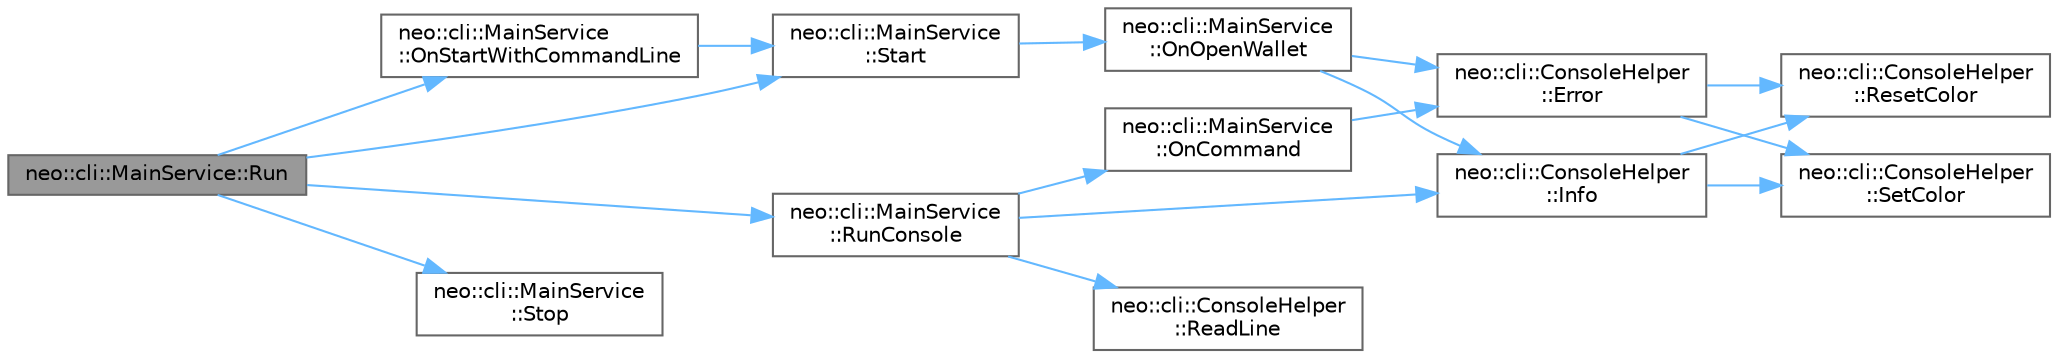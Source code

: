 digraph "neo::cli::MainService::Run"
{
 // LATEX_PDF_SIZE
  bgcolor="transparent";
  edge [fontname=Helvetica,fontsize=10,labelfontname=Helvetica,labelfontsize=10];
  node [fontname=Helvetica,fontsize=10,shape=box,height=0.2,width=0.4];
  rankdir="LR";
  Node1 [id="Node000001",label="neo::cli::MainService::Run",height=0.2,width=0.4,color="gray40", fillcolor="grey60", style="filled", fontcolor="black",tooltip="Runs the service with the specified arguments."];
  Node1 -> Node2 [id="edge17_Node000001_Node000002",color="steelblue1",style="solid",tooltip=" "];
  Node2 [id="Node000002",label="neo::cli::MainService\l::OnStartWithCommandLine",height=0.2,width=0.4,color="grey40", fillcolor="white", style="filled",URL="$classneo_1_1cli_1_1_main_service.html#a19572dd54891614436ed6619e22a4ac2",tooltip=" "];
  Node2 -> Node3 [id="edge18_Node000002_Node000003",color="steelblue1",style="solid",tooltip=" "];
  Node3 [id="Node000003",label="neo::cli::MainService\l::Start",height=0.2,width=0.4,color="grey40", fillcolor="white", style="filled",URL="$classneo_1_1cli_1_1_main_service.html#ab9b67a29c985eaaa1cf880ed6612b0a2",tooltip="Starts the service with the specified options."];
  Node3 -> Node4 [id="edge19_Node000003_Node000004",color="steelblue1",style="solid",tooltip=" "];
  Node4 [id="Node000004",label="neo::cli::MainService\l::OnOpenWallet",height=0.2,width=0.4,color="grey40", fillcolor="white", style="filled",URL="$classneo_1_1cli_1_1_main_service.html#aab25aa43c59976bb4227ab9e9a29450c",tooltip=" "];
  Node4 -> Node5 [id="edge20_Node000004_Node000005",color="steelblue1",style="solid",tooltip=" "];
  Node5 [id="Node000005",label="neo::cli::ConsoleHelper\l::Error",height=0.2,width=0.4,color="grey40", fillcolor="white", style="filled",URL="$classneo_1_1cli_1_1_console_helper.html#ac3ec7b1362555499592739354105f6f1",tooltip="Print an error message."];
  Node5 -> Node6 [id="edge21_Node000005_Node000006",color="steelblue1",style="solid",tooltip=" "];
  Node6 [id="Node000006",label="neo::cli::ConsoleHelper\l::ResetColor",height=0.2,width=0.4,color="grey40", fillcolor="white", style="filled",URL="$classneo_1_1cli_1_1_console_helper.html#aa19a32aa086b8165b918589106658595",tooltip="Reset console text color to default."];
  Node5 -> Node7 [id="edge22_Node000005_Node000007",color="steelblue1",style="solid",tooltip=" "];
  Node7 [id="Node000007",label="neo::cli::ConsoleHelper\l::SetColor",height=0.2,width=0.4,color="grey40", fillcolor="white", style="filled",URL="$classneo_1_1cli_1_1_console_helper.html#ad263bec77ecce8013dddb817efef151f",tooltip="Set console text color."];
  Node4 -> Node8 [id="edge23_Node000004_Node000008",color="steelblue1",style="solid",tooltip=" "];
  Node8 [id="Node000008",label="neo::cli::ConsoleHelper\l::Info",height=0.2,width=0.4,color="grey40", fillcolor="white", style="filled",URL="$classneo_1_1cli_1_1_console_helper.html#a6d48e1c45f338bd842bf7fa6bf00b0d9",tooltip="Print an informational message."];
  Node8 -> Node6 [id="edge24_Node000008_Node000006",color="steelblue1",style="solid",tooltip=" "];
  Node8 -> Node7 [id="edge25_Node000008_Node000007",color="steelblue1",style="solid",tooltip=" "];
  Node1 -> Node9 [id="edge26_Node000001_Node000009",color="steelblue1",style="solid",tooltip=" "];
  Node9 [id="Node000009",label="neo::cli::MainService\l::RunConsole",height=0.2,width=0.4,color="grey40", fillcolor="white", style="filled",URL="$classneo_1_1cli_1_1_main_service.html#a8b2045bb62078924afeb6b6c35f8dae5",tooltip=" "];
  Node9 -> Node8 [id="edge27_Node000009_Node000008",color="steelblue1",style="solid",tooltip=" "];
  Node9 -> Node10 [id="edge28_Node000009_Node000010",color="steelblue1",style="solid",tooltip=" "];
  Node10 [id="Node000010",label="neo::cli::MainService\l::OnCommand",height=0.2,width=0.4,color="grey40", fillcolor="white", style="filled",URL="$classneo_1_1cli_1_1_main_service.html#ac20a3e12e0083e5c37058b825f99fefc",tooltip="Handles a command."];
  Node10 -> Node5 [id="edge29_Node000010_Node000005",color="steelblue1",style="solid",tooltip=" "];
  Node9 -> Node11 [id="edge30_Node000009_Node000011",color="steelblue1",style="solid",tooltip=" "];
  Node11 [id="Node000011",label="neo::cli::ConsoleHelper\l::ReadLine",height=0.2,width=0.4,color="grey40", fillcolor="white", style="filled",URL="$classneo_1_1cli_1_1_console_helper.html#a2a27c6da155111aeb2c81520654b5e4c",tooltip="Read a line from console with prompt."];
  Node1 -> Node3 [id="edge31_Node000001_Node000003",color="steelblue1",style="solid",tooltip=" "];
  Node1 -> Node12 [id="edge32_Node000001_Node000012",color="steelblue1",style="solid",tooltip=" "];
  Node12 [id="Node000012",label="neo::cli::MainService\l::Stop",height=0.2,width=0.4,color="grey40", fillcolor="white", style="filled",URL="$classneo_1_1cli_1_1_main_service.html#aaff046a5d4f0b6274c6d66fbd868ac4e",tooltip="Stops the service."];
}
